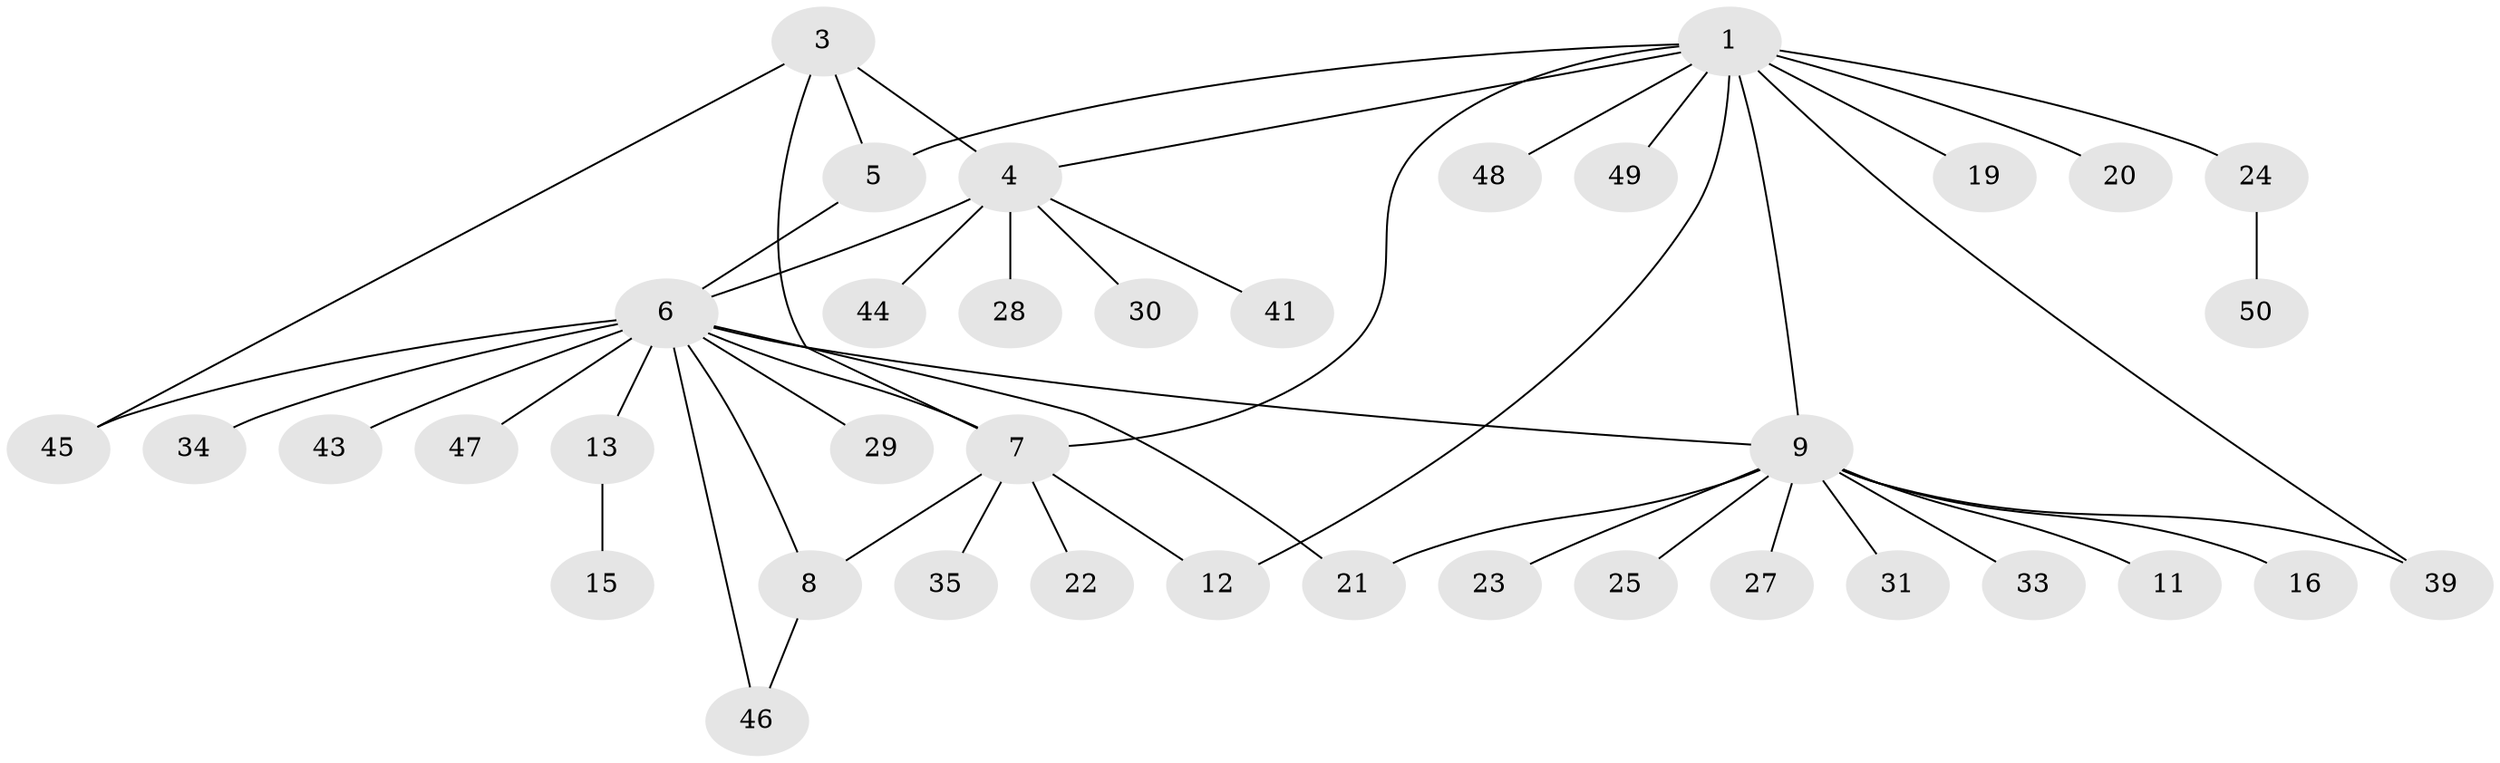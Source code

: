 // original degree distribution, {8: 0.058823529411764705, 5: 0.0392156862745098, 4: 0.0392156862745098, 3: 0.0392156862745098, 10: 0.0196078431372549, 11: 0.0196078431372549, 2: 0.2549019607843137, 1: 0.5294117647058824}
// Generated by graph-tools (version 1.1) at 2025/42/03/06/25 10:42:09]
// undirected, 38 vertices, 48 edges
graph export_dot {
graph [start="1"]
  node [color=gray90,style=filled];
  1 [super="+2"];
  3 [super="+26"];
  4 [super="+18"];
  5;
  6 [super="+10"];
  7 [super="+17"];
  8 [super="+38"];
  9 [super="+14"];
  11 [super="+40"];
  12;
  13 [super="+37"];
  15;
  16;
  19 [super="+42"];
  20;
  21 [super="+32"];
  22;
  23;
  24 [super="+36"];
  25;
  27;
  28;
  29;
  30;
  31;
  33;
  34;
  35 [super="+51"];
  39;
  41;
  43;
  44;
  45;
  46;
  47;
  48;
  49;
  50;
  1 -- 9;
  1 -- 12;
  1 -- 19;
  1 -- 20;
  1 -- 24;
  1 -- 48;
  1 -- 49;
  1 -- 4;
  1 -- 5;
  1 -- 7;
  1 -- 39;
  3 -- 4;
  3 -- 5;
  3 -- 7;
  3 -- 45;
  4 -- 28;
  4 -- 30;
  4 -- 41;
  4 -- 44;
  4 -- 6;
  5 -- 6;
  6 -- 7;
  6 -- 13;
  6 -- 34;
  6 -- 43;
  6 -- 45;
  6 -- 46;
  6 -- 47;
  6 -- 8;
  6 -- 9;
  6 -- 29;
  6 -- 21;
  7 -- 8;
  7 -- 12;
  7 -- 22;
  7 -- 35;
  8 -- 46;
  9 -- 11;
  9 -- 16;
  9 -- 21;
  9 -- 23;
  9 -- 25;
  9 -- 27;
  9 -- 31;
  9 -- 39;
  9 -- 33;
  13 -- 15;
  24 -- 50;
}
